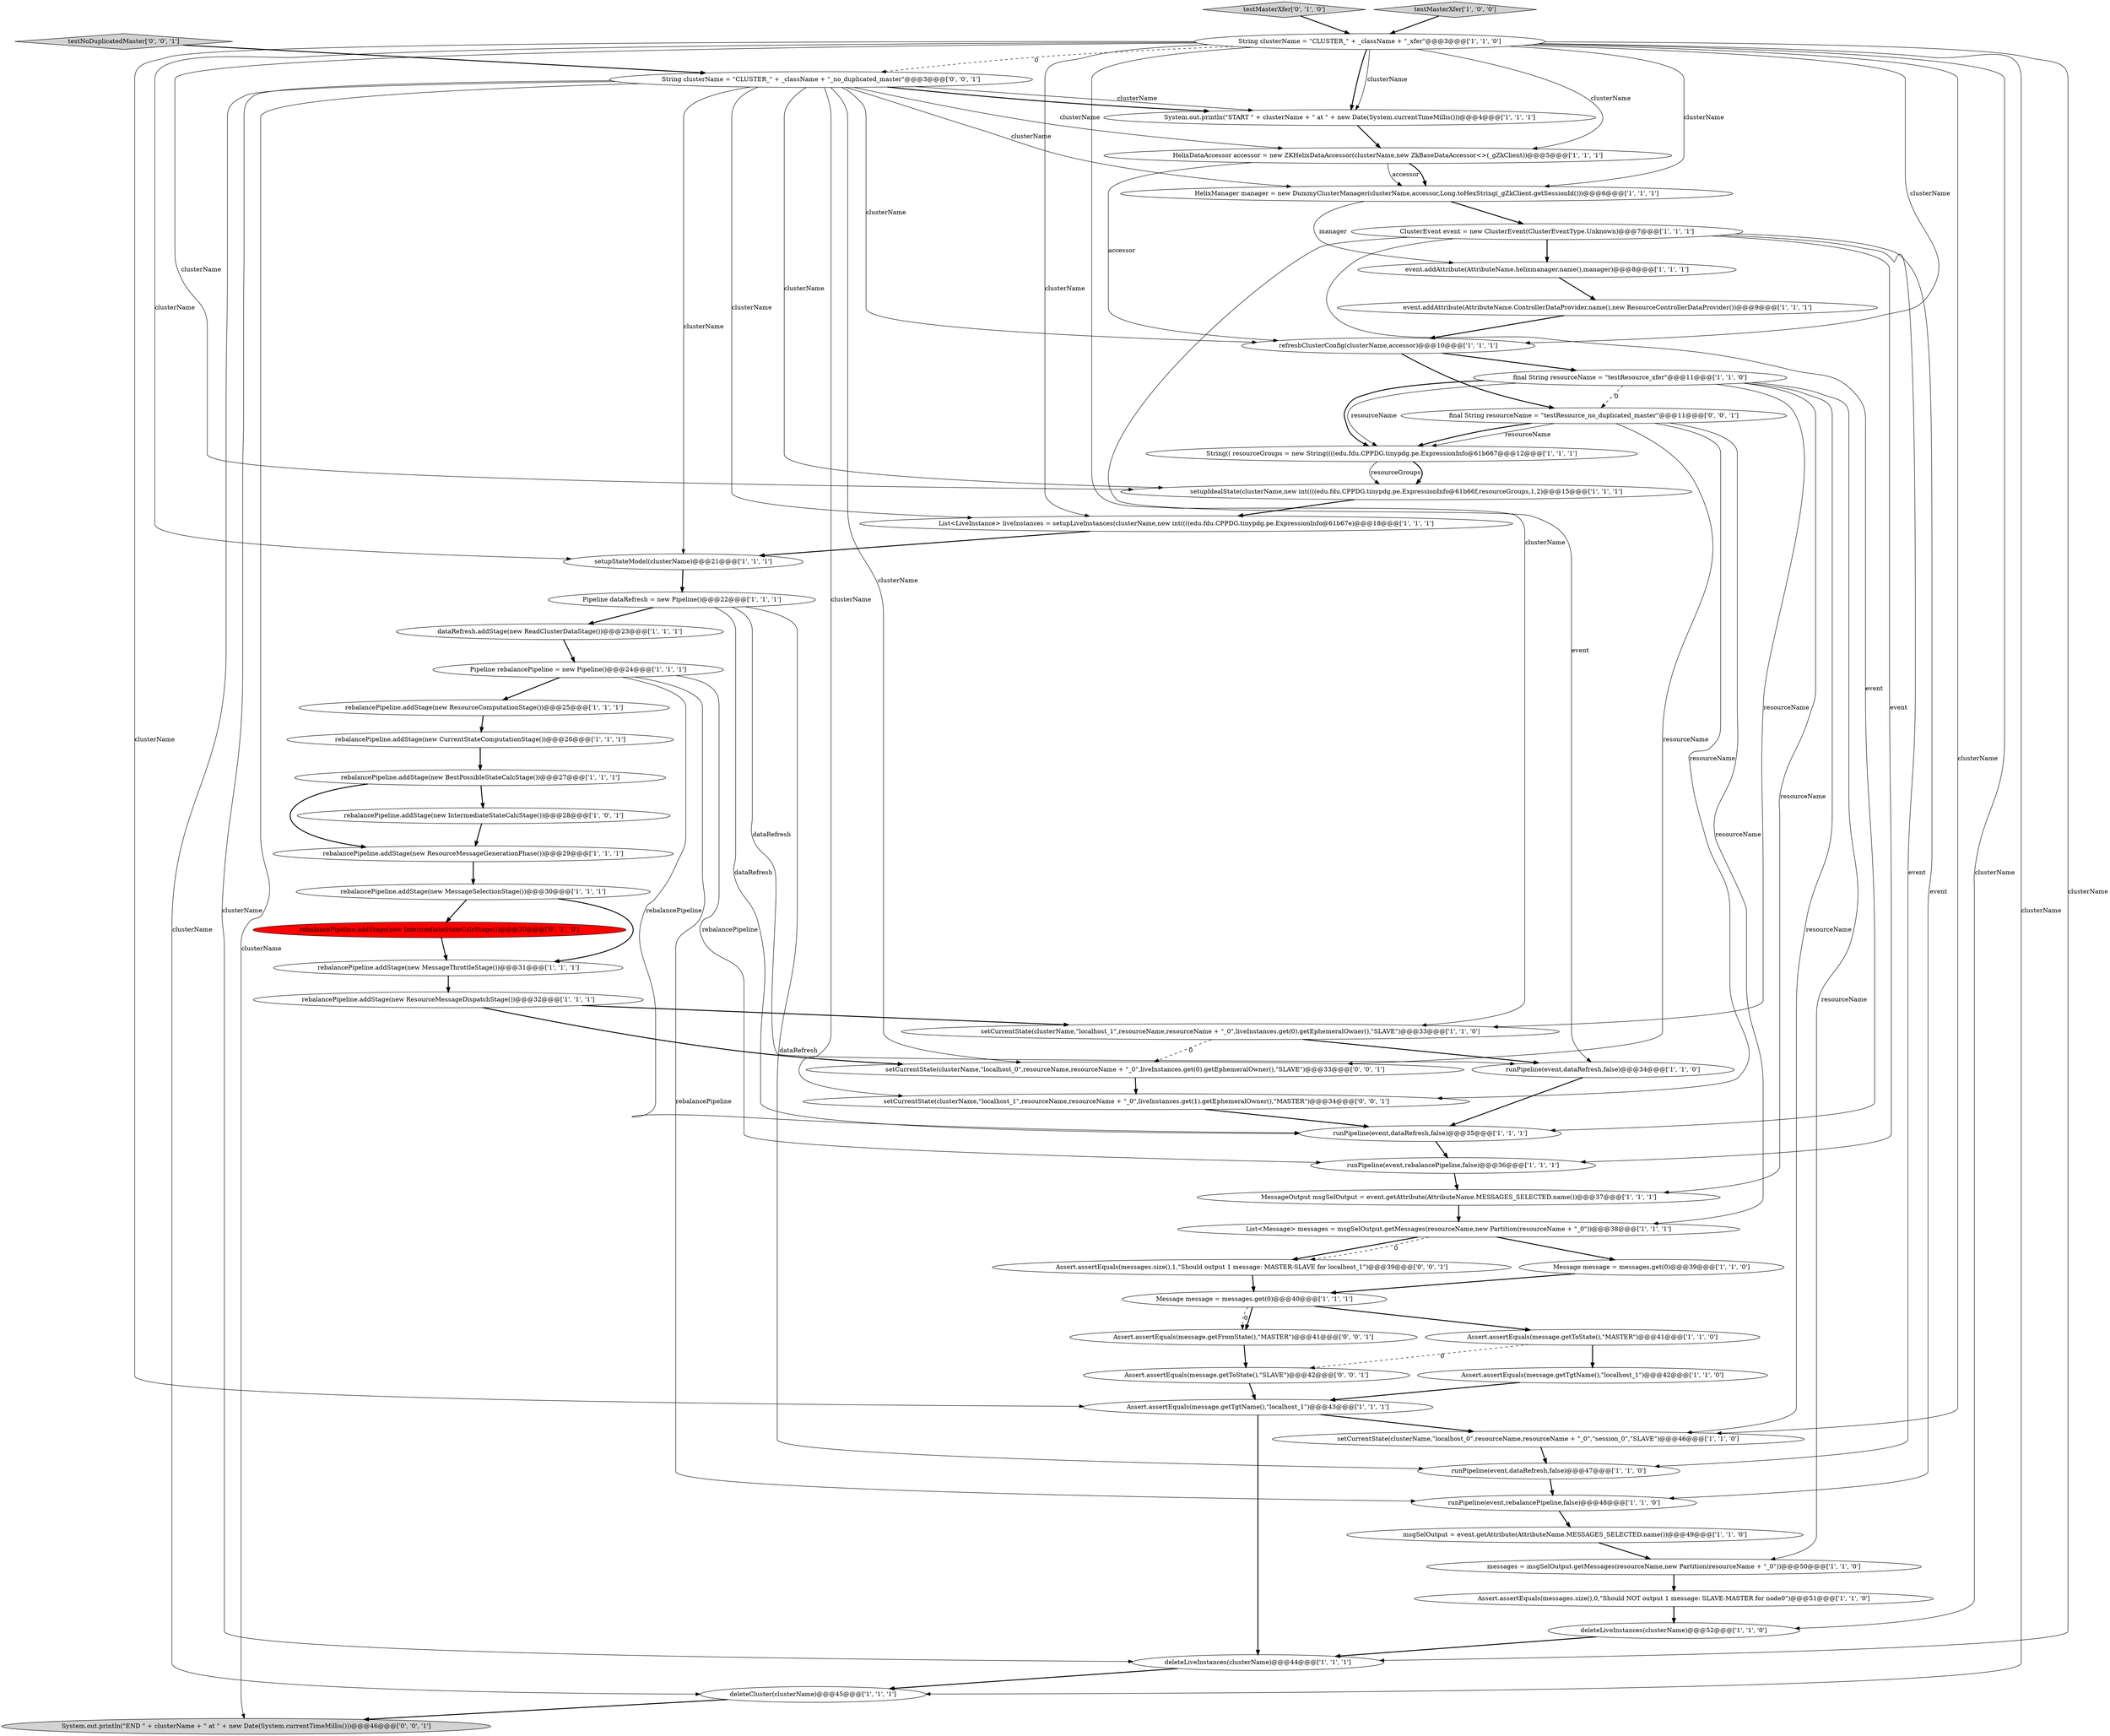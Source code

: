 digraph {
1 [style = filled, label = "ClusterEvent event = new ClusterEvent(ClusterEventType.Unknown)@@@7@@@['1', '1', '1']", fillcolor = white, shape = ellipse image = "AAA0AAABBB1BBB"];
8 [style = filled, label = "Pipeline rebalancePipeline = new Pipeline()@@@24@@@['1', '1', '1']", fillcolor = white, shape = ellipse image = "AAA0AAABBB1BBB"];
15 [style = filled, label = "List<LiveInstance> liveInstances = setupLiveInstances(clusterName,new int((((edu.fdu.CPPDG.tinypdg.pe.ExpressionInfo@61b67e)@@@18@@@['1', '1', '1']", fillcolor = white, shape = ellipse image = "AAA0AAABBB1BBB"];
14 [style = filled, label = "runPipeline(event,dataRefresh,false)@@@47@@@['1', '1', '0']", fillcolor = white, shape = ellipse image = "AAA0AAABBB1BBB"];
3 [style = filled, label = "rebalancePipeline.addStage(new ResourceComputationStage())@@@25@@@['1', '1', '1']", fillcolor = white, shape = ellipse image = "AAA0AAABBB1BBB"];
38 [style = filled, label = "System.out.println(\"START \" + clusterName + \" at \" + new Date(System.currentTimeMillis()))@@@4@@@['1', '1', '1']", fillcolor = white, shape = ellipse image = "AAA0AAABBB1BBB"];
37 [style = filled, label = "runPipeline(event,rebalancePipeline,false)@@@36@@@['1', '1', '1']", fillcolor = white, shape = ellipse image = "AAA0AAABBB1BBB"];
35 [style = filled, label = "deleteCluster(clusterName)@@@45@@@['1', '1', '1']", fillcolor = white, shape = ellipse image = "AAA0AAABBB1BBB"];
19 [style = filled, label = "String(( resourceGroups = new String((((edu.fdu.CPPDG.tinypdg.pe.ExpressionInfo@61b667@@@12@@@['1', '1', '1']", fillcolor = white, shape = ellipse image = "AAA0AAABBB1BBB"];
0 [style = filled, label = "String clusterName = \"CLUSTER_\" + _className + \"_xfer\"@@@3@@@['1', '1', '0']", fillcolor = white, shape = ellipse image = "AAA0AAABBB1BBB"];
39 [style = filled, label = "rebalancePipeline.addStage(new CurrentStateComputationStage())@@@26@@@['1', '1', '1']", fillcolor = white, shape = ellipse image = "AAA0AAABBB1BBB"];
40 [style = filled, label = "MessageOutput msgSelOutput = event.getAttribute(AttributeName.MESSAGES_SELECTED.name())@@@37@@@['1', '1', '1']", fillcolor = white, shape = ellipse image = "AAA0AAABBB1BBB"];
24 [style = filled, label = "setCurrentState(clusterName,\"localhost_0\",resourceName,resourceName + \"_0\",\"session_0\",\"SLAVE\")@@@46@@@['1', '1', '0']", fillcolor = white, shape = ellipse image = "AAA0AAABBB1BBB"];
29 [style = filled, label = "messages = msgSelOutput.getMessages(resourceName,new Partition(resourceName + \"_0\"))@@@50@@@['1', '1', '0']", fillcolor = white, shape = ellipse image = "AAA0AAABBB1BBB"];
11 [style = filled, label = "rebalancePipeline.addStage(new MessageSelectionStage())@@@30@@@['1', '1', '1']", fillcolor = white, shape = ellipse image = "AAA0AAABBB1BBB"];
32 [style = filled, label = "deleteLiveInstances(clusterName)@@@44@@@['1', '1', '1']", fillcolor = white, shape = ellipse image = "AAA0AAABBB1BBB"];
47 [style = filled, label = "String clusterName = \"CLUSTER_\" + _className + \"_no_duplicated_master\"@@@3@@@['0', '0', '1']", fillcolor = white, shape = ellipse image = "AAA0AAABBB3BBB"];
44 [style = filled, label = "List<Message> messages = msgSelOutput.getMessages(resourceName,new Partition(resourceName + \"_0\"))@@@38@@@['1', '1', '1']", fillcolor = white, shape = ellipse image = "AAA0AAABBB1BBB"];
42 [style = filled, label = "rebalancePipeline.addStage(new MessageThrottleStage())@@@31@@@['1', '1', '1']", fillcolor = white, shape = ellipse image = "AAA0AAABBB1BBB"];
52 [style = filled, label = "System.out.println(\"END \" + clusterName + \" at \" + new Date(System.currentTimeMillis()))@@@46@@@['0', '0', '1']", fillcolor = lightgray, shape = ellipse image = "AAA0AAABBB3BBB"];
21 [style = filled, label = "runPipeline(event,rebalancePipeline,false)@@@48@@@['1', '1', '0']", fillcolor = white, shape = ellipse image = "AAA0AAABBB1BBB"];
6 [style = filled, label = "Assert.assertEquals(message.getTgtName(),\"localhost_1\")@@@42@@@['1', '1', '0']", fillcolor = white, shape = ellipse image = "AAA0AAABBB1BBB"];
9 [style = filled, label = "event.addAttribute(AttributeName.helixmanager.name(),manager)@@@8@@@['1', '1', '1']", fillcolor = white, shape = ellipse image = "AAA0AAABBB1BBB"];
10 [style = filled, label = "rebalancePipeline.addStage(new ResourceMessageGenerationPhase())@@@29@@@['1', '1', '1']", fillcolor = white, shape = ellipse image = "AAA0AAABBB1BBB"];
25 [style = filled, label = "runPipeline(event,dataRefresh,false)@@@35@@@['1', '1', '1']", fillcolor = white, shape = ellipse image = "AAA0AAABBB1BBB"];
22 [style = filled, label = "dataRefresh.addStage(new ReadClusterDataStage())@@@23@@@['1', '1', '1']", fillcolor = white, shape = ellipse image = "AAA0AAABBB1BBB"];
48 [style = filled, label = "final String resourceName = \"testResource_no_duplicated_master\"@@@11@@@['0', '0', '1']", fillcolor = white, shape = ellipse image = "AAA0AAABBB3BBB"];
41 [style = filled, label = "setupIdealState(clusterName,new int((((edu.fdu.CPPDG.tinypdg.pe.ExpressionInfo@61b66f,resourceGroups,1,2)@@@15@@@['1', '1', '1']", fillcolor = white, shape = ellipse image = "AAA0AAABBB1BBB"];
34 [style = filled, label = "runPipeline(event,dataRefresh,false)@@@34@@@['1', '1', '0']", fillcolor = white, shape = ellipse image = "AAA0AAABBB1BBB"];
20 [style = filled, label = "Pipeline dataRefresh = new Pipeline()@@@22@@@['1', '1', '1']", fillcolor = white, shape = ellipse image = "AAA0AAABBB1BBB"];
30 [style = filled, label = "rebalancePipeline.addStage(new IntermediateStateCalcStage())@@@28@@@['1', '0', '1']", fillcolor = white, shape = ellipse image = "AAA0AAABBB1BBB"];
33 [style = filled, label = "refreshClusterConfig(clusterName,accessor)@@@10@@@['1', '1', '1']", fillcolor = white, shape = ellipse image = "AAA0AAABBB1BBB"];
53 [style = filled, label = "testNoDuplicatedMaster['0', '0', '1']", fillcolor = lightgray, shape = diamond image = "AAA0AAABBB3BBB"];
49 [style = filled, label = "setCurrentState(clusterName,\"localhost_0\",resourceName,resourceName + \"_0\",liveInstances.get(0).getEphemeralOwner(),\"SLAVE\")@@@33@@@['0', '0', '1']", fillcolor = white, shape = ellipse image = "AAA0AAABBB3BBB"];
31 [style = filled, label = "deleteLiveInstances(clusterName)@@@52@@@['1', '1', '0']", fillcolor = white, shape = ellipse image = "AAA0AAABBB1BBB"];
51 [style = filled, label = "Assert.assertEquals(message.getToState(),\"SLAVE\")@@@42@@@['0', '0', '1']", fillcolor = white, shape = ellipse image = "AAA0AAABBB3BBB"];
23 [style = filled, label = "Message message = messages.get(0)@@@39@@@['1', '1', '0']", fillcolor = white, shape = ellipse image = "AAA0AAABBB1BBB"];
17 [style = filled, label = "Assert.assertEquals(message.getTgtName(),\"localhost_1\")@@@43@@@['1', '1', '1']", fillcolor = white, shape = ellipse image = "AAA0AAABBB1BBB"];
28 [style = filled, label = "Assert.assertEquals(messages.size(),0,\"Should NOT output 1 message: SLAVE-MASTER for node0\")@@@51@@@['1', '1', '0']", fillcolor = white, shape = ellipse image = "AAA0AAABBB1BBB"];
16 [style = filled, label = "setCurrentState(clusterName,\"localhost_1\",resourceName,resourceName + \"_0\",liveInstances.get(0).getEphemeralOwner(),\"SLAVE\")@@@33@@@['1', '1', '0']", fillcolor = white, shape = ellipse image = "AAA0AAABBB1BBB"];
18 [style = filled, label = "msgSelOutput = event.getAttribute(AttributeName.MESSAGES_SELECTED.name())@@@49@@@['1', '1', '0']", fillcolor = white, shape = ellipse image = "AAA0AAABBB1BBB"];
45 [style = filled, label = "testMasterXfer['0', '1', '0']", fillcolor = lightgray, shape = diamond image = "AAA0AAABBB2BBB"];
4 [style = filled, label = "Message message = messages.get(0)@@@40@@@['1', '1', '1']", fillcolor = white, shape = ellipse image = "AAA0AAABBB1BBB"];
43 [style = filled, label = "setupStateModel(clusterName)@@@21@@@['1', '1', '1']", fillcolor = white, shape = ellipse image = "AAA0AAABBB1BBB"];
5 [style = filled, label = "HelixManager manager = new DummyClusterManager(clusterName,accessor,Long.toHexString(_gZkClient.getSessionId()))@@@6@@@['1', '1', '1']", fillcolor = white, shape = ellipse image = "AAA0AAABBB1BBB"];
2 [style = filled, label = "Assert.assertEquals(message.getToState(),\"MASTER\")@@@41@@@['1', '1', '0']", fillcolor = white, shape = ellipse image = "AAA0AAABBB1BBB"];
26 [style = filled, label = "testMasterXfer['1', '0', '0']", fillcolor = lightgray, shape = diamond image = "AAA0AAABBB1BBB"];
12 [style = filled, label = "event.addAttribute(AttributeName.ControllerDataProvider.name(),new ResourceControllerDataProvider())@@@9@@@['1', '1', '1']", fillcolor = white, shape = ellipse image = "AAA0AAABBB1BBB"];
54 [style = filled, label = "Assert.assertEquals(messages.size(),1,\"Should output 1 message: MASTER-SLAVE for localhost_1\")@@@39@@@['0', '0', '1']", fillcolor = white, shape = ellipse image = "AAA0AAABBB3BBB"];
55 [style = filled, label = "setCurrentState(clusterName,\"localhost_1\",resourceName,resourceName + \"_0\",liveInstances.get(1).getEphemeralOwner(),\"MASTER\")@@@34@@@['0', '0', '1']", fillcolor = white, shape = ellipse image = "AAA0AAABBB3BBB"];
46 [style = filled, label = "rebalancePipeline.addStage(new IntermediateStateCalcStage())@@@30@@@['0', '1', '0']", fillcolor = red, shape = ellipse image = "AAA1AAABBB2BBB"];
27 [style = filled, label = "rebalancePipeline.addStage(new BestPossibleStateCalcStage())@@@27@@@['1', '1', '1']", fillcolor = white, shape = ellipse image = "AAA0AAABBB1BBB"];
50 [style = filled, label = "Assert.assertEquals(message.getFromState(),\"MASTER\")@@@41@@@['0', '0', '1']", fillcolor = white, shape = ellipse image = "AAA0AAABBB3BBB"];
13 [style = filled, label = "final String resourceName = \"testResource_xfer\"@@@11@@@['1', '1', '0']", fillcolor = white, shape = ellipse image = "AAA0AAABBB1BBB"];
7 [style = filled, label = "rebalancePipeline.addStage(new ResourceMessageDispatchStage())@@@32@@@['1', '1', '1']", fillcolor = white, shape = ellipse image = "AAA0AAABBB1BBB"];
36 [style = filled, label = "HelixDataAccessor accessor = new ZKHelixDataAccessor(clusterName,new ZkBaseDataAccessor<>(_gZkClient))@@@5@@@['1', '1', '1']", fillcolor = white, shape = ellipse image = "AAA0AAABBB1BBB"];
32->35 [style = bold, label=""];
41->15 [style = bold, label=""];
47->52 [style = solid, label="clusterName"];
2->6 [style = bold, label=""];
20->14 [style = solid, label="dataRefresh"];
1->21 [style = solid, label="event"];
53->47 [style = bold, label=""];
0->47 [style = dashed, label="0"];
5->9 [style = solid, label="manager"];
11->46 [style = bold, label=""];
47->49 [style = solid, label="clusterName"];
7->49 [style = bold, label=""];
21->18 [style = bold, label=""];
0->41 [style = solid, label="clusterName"];
1->37 [style = solid, label="event"];
49->55 [style = bold, label=""];
20->25 [style = solid, label="dataRefresh"];
22->8 [style = bold, label=""];
0->43 [style = solid, label="clusterName"];
44->23 [style = bold, label=""];
20->34 [style = solid, label="dataRefresh"];
0->15 [style = solid, label="clusterName"];
7->16 [style = bold, label=""];
45->0 [style = bold, label=""];
33->48 [style = bold, label=""];
51->17 [style = bold, label=""];
3->39 [style = bold, label=""];
1->34 [style = solid, label="event"];
0->36 [style = solid, label="clusterName"];
10->11 [style = bold, label=""];
46->42 [style = bold, label=""];
0->24 [style = solid, label="clusterName"];
0->17 [style = solid, label="clusterName"];
19->41 [style = solid, label="resourceGroups"];
27->30 [style = bold, label=""];
16->34 [style = bold, label=""];
36->33 [style = solid, label="accessor"];
4->2 [style = bold, label=""];
33->13 [style = bold, label=""];
35->52 [style = bold, label=""];
0->38 [style = bold, label=""];
1->14 [style = solid, label="event"];
47->5 [style = solid, label="clusterName"];
5->1 [style = bold, label=""];
13->19 [style = solid, label="resourceName"];
26->0 [style = bold, label=""];
55->25 [style = bold, label=""];
8->21 [style = solid, label="rebalancePipeline"];
0->16 [style = solid, label="clusterName"];
47->55 [style = solid, label="clusterName"];
19->41 [style = bold, label=""];
25->37 [style = bold, label=""];
4->50 [style = dashed, label="0"];
8->25 [style = solid, label="rebalancePipeline"];
12->33 [style = bold, label=""];
30->10 [style = bold, label=""];
42->7 [style = bold, label=""];
48->55 [style = solid, label="resourceName"];
13->29 [style = solid, label="resourceName"];
2->51 [style = dashed, label="0"];
14->21 [style = bold, label=""];
47->35 [style = solid, label="clusterName"];
6->17 [style = bold, label=""];
44->54 [style = bold, label=""];
44->54 [style = dashed, label="0"];
0->33 [style = solid, label="clusterName"];
0->5 [style = solid, label="clusterName"];
13->40 [style = solid, label="resourceName"];
0->31 [style = solid, label="clusterName"];
31->32 [style = bold, label=""];
28->31 [style = bold, label=""];
43->20 [style = bold, label=""];
8->3 [style = bold, label=""];
36->5 [style = solid, label="accessor"];
47->15 [style = solid, label="clusterName"];
13->48 [style = dashed, label="0"];
13->16 [style = solid, label="resourceName"];
13->24 [style = solid, label="resourceName"];
1->9 [style = bold, label=""];
47->32 [style = solid, label="clusterName"];
47->38 [style = solid, label="clusterName"];
48->44 [style = solid, label="resourceName"];
47->41 [style = solid, label="clusterName"];
1->25 [style = solid, label="event"];
13->19 [style = bold, label=""];
48->19 [style = solid, label="resourceName"];
27->10 [style = bold, label=""];
15->43 [style = bold, label=""];
8->37 [style = solid, label="rebalancePipeline"];
36->5 [style = bold, label=""];
9->12 [style = bold, label=""];
4->50 [style = bold, label=""];
40->44 [style = bold, label=""];
34->25 [style = bold, label=""];
48->49 [style = solid, label="resourceName"];
23->4 [style = bold, label=""];
38->36 [style = bold, label=""];
11->42 [style = bold, label=""];
17->32 [style = bold, label=""];
39->27 [style = bold, label=""];
54->4 [style = bold, label=""];
47->38 [style = bold, label=""];
0->32 [style = solid, label="clusterName"];
20->22 [style = bold, label=""];
24->14 [style = bold, label=""];
29->28 [style = bold, label=""];
0->35 [style = solid, label="clusterName"];
18->29 [style = bold, label=""];
17->24 [style = bold, label=""];
47->43 [style = solid, label="clusterName"];
50->51 [style = bold, label=""];
47->36 [style = solid, label="clusterName"];
16->49 [style = dashed, label="0"];
48->19 [style = bold, label=""];
47->33 [style = solid, label="clusterName"];
0->38 [style = solid, label="clusterName"];
37->40 [style = bold, label=""];
}
